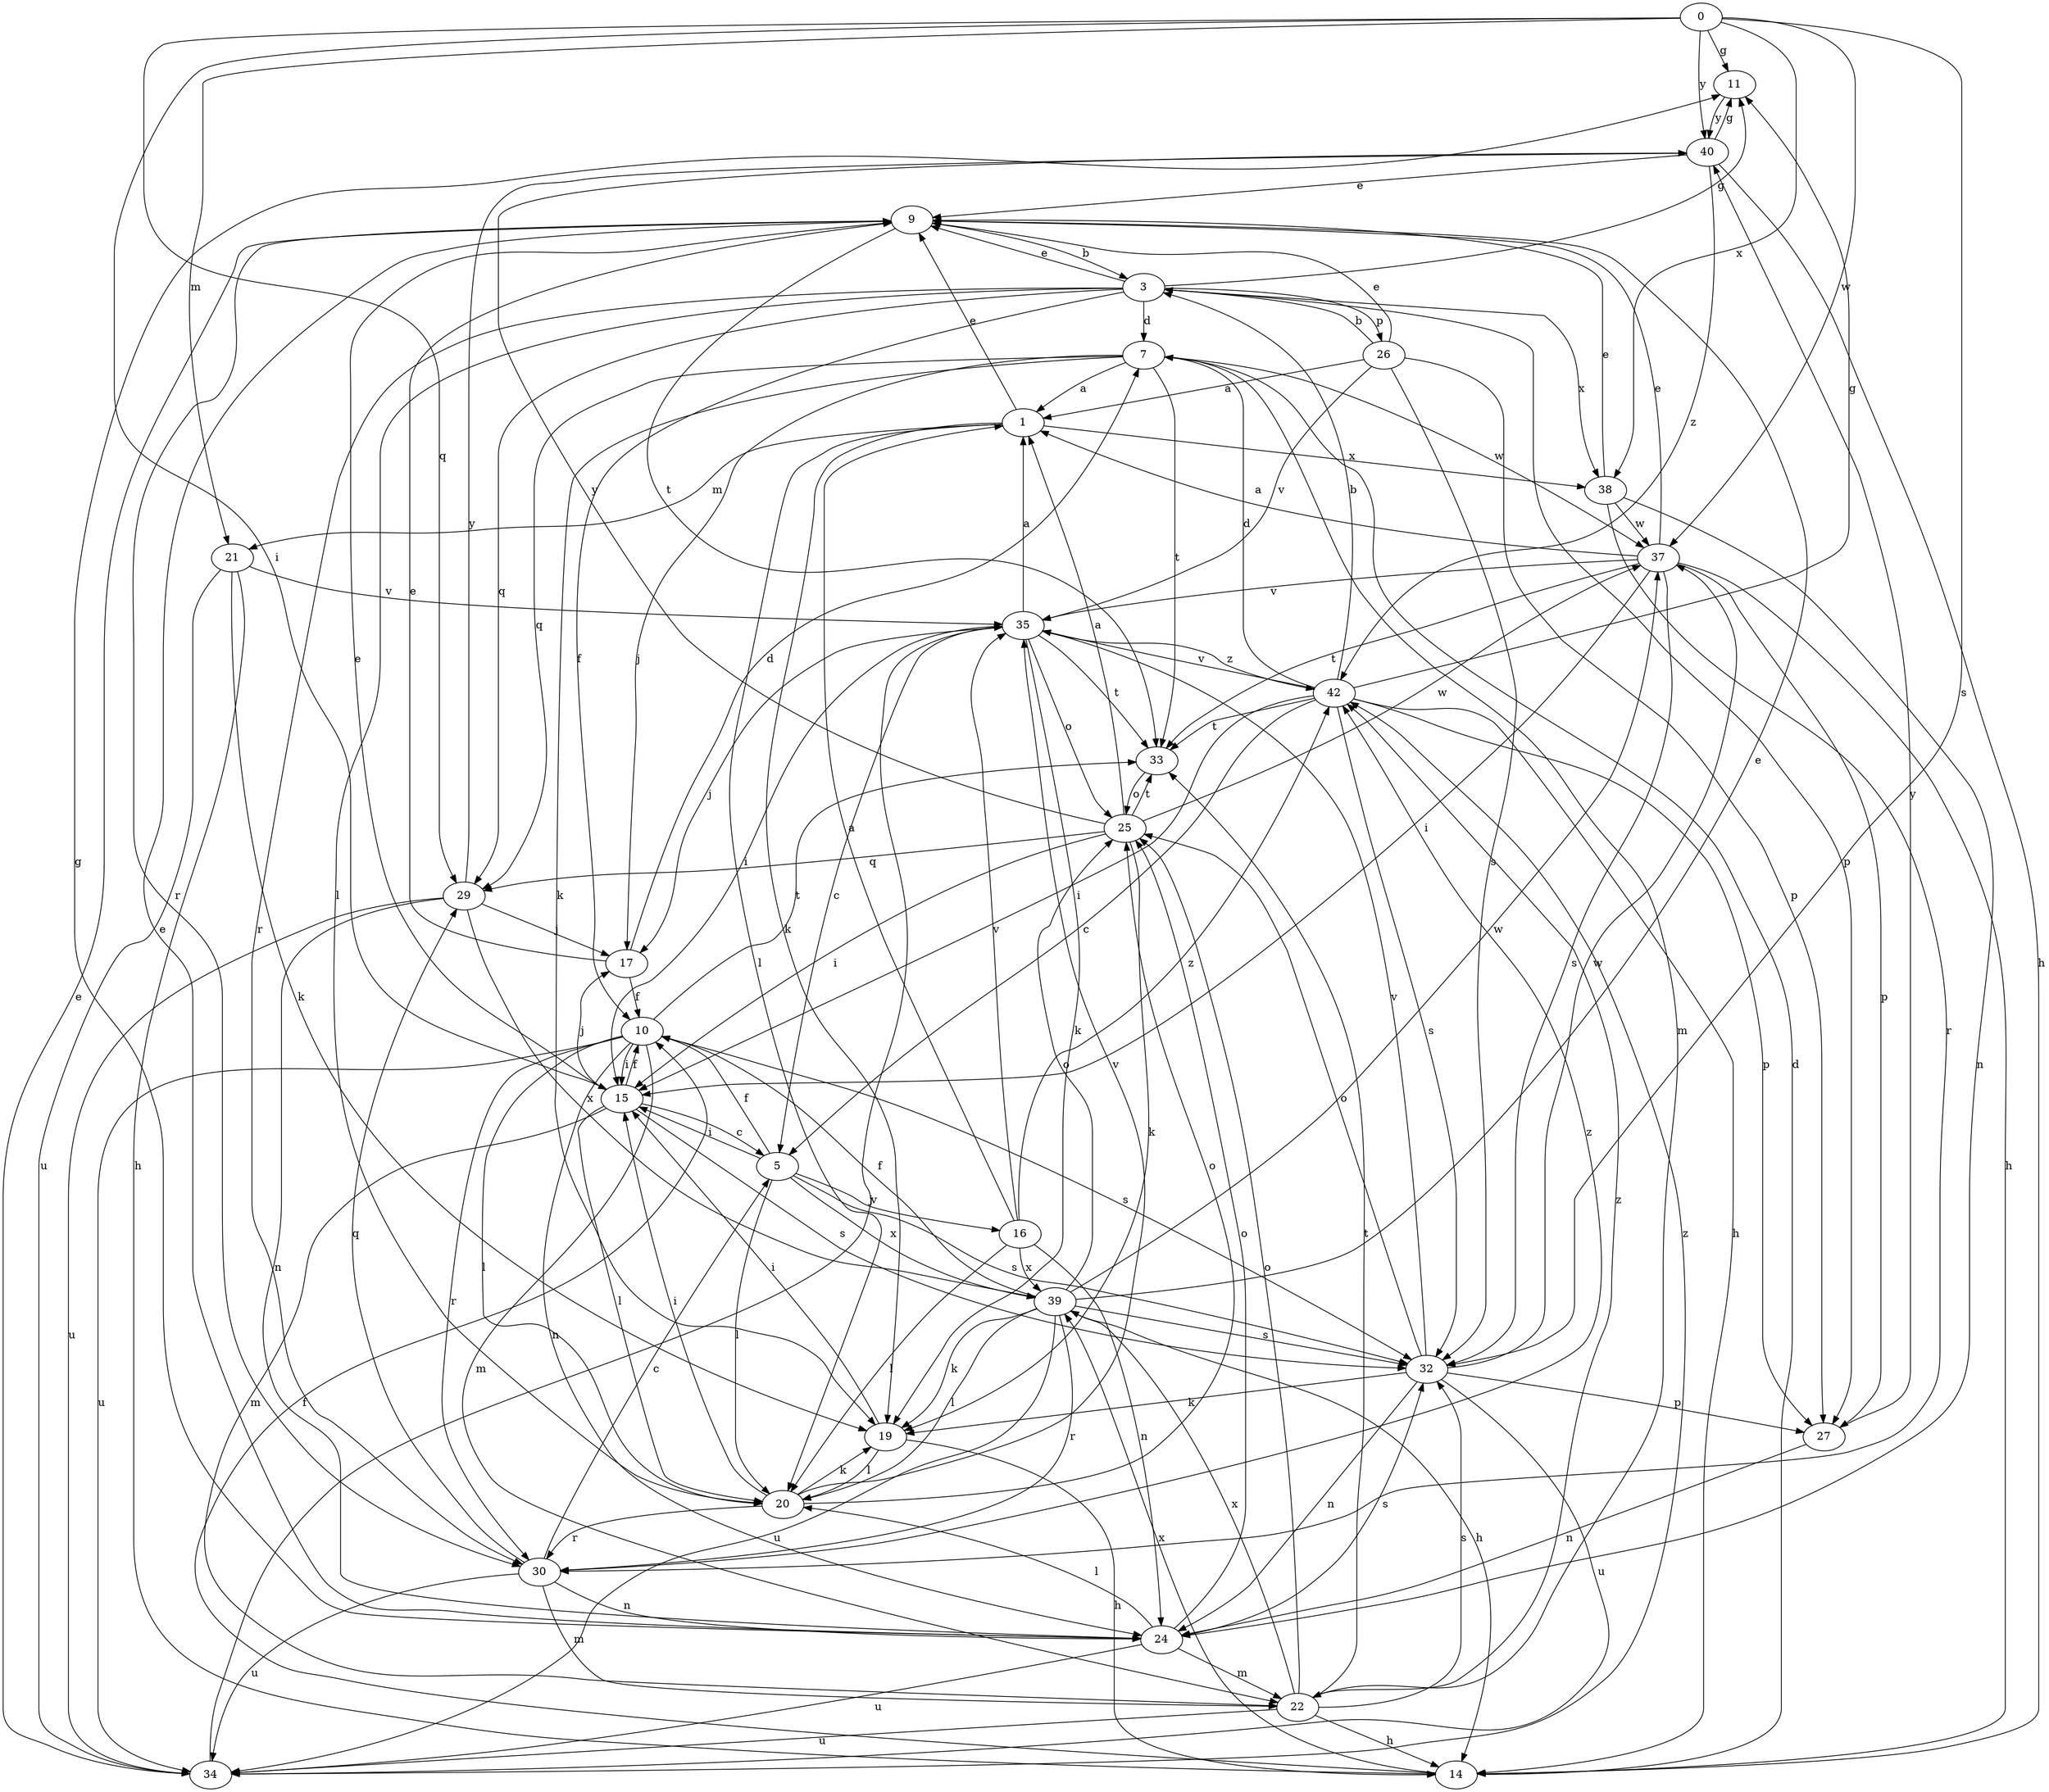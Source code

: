 strict digraph  {
0;
1;
3;
5;
7;
9;
10;
11;
14;
15;
16;
17;
19;
20;
21;
22;
24;
25;
26;
27;
29;
30;
32;
33;
34;
35;
37;
38;
39;
40;
42;
0 -> 11  [label=g];
0 -> 15  [label=i];
0 -> 21  [label=m];
0 -> 29  [label=q];
0 -> 32  [label=s];
0 -> 37  [label=w];
0 -> 38  [label=x];
0 -> 40  [label=y];
1 -> 9  [label=e];
1 -> 19  [label=k];
1 -> 20  [label=l];
1 -> 21  [label=m];
1 -> 38  [label=x];
3 -> 7  [label=d];
3 -> 9  [label=e];
3 -> 10  [label=f];
3 -> 11  [label=g];
3 -> 20  [label=l];
3 -> 26  [label=p];
3 -> 27  [label=p];
3 -> 29  [label=q];
3 -> 30  [label=r];
3 -> 38  [label=x];
5 -> 10  [label=f];
5 -> 15  [label=i];
5 -> 16  [label=j];
5 -> 20  [label=l];
5 -> 32  [label=s];
5 -> 39  [label=x];
7 -> 1  [label=a];
7 -> 17  [label=j];
7 -> 19  [label=k];
7 -> 22  [label=m];
7 -> 29  [label=q];
7 -> 33  [label=t];
7 -> 37  [label=w];
9 -> 3  [label=b];
9 -> 30  [label=r];
9 -> 33  [label=t];
10 -> 15  [label=i];
10 -> 20  [label=l];
10 -> 22  [label=m];
10 -> 24  [label=n];
10 -> 30  [label=r];
10 -> 32  [label=s];
10 -> 33  [label=t];
10 -> 34  [label=u];
11 -> 40  [label=y];
14 -> 7  [label=d];
14 -> 10  [label=f];
14 -> 39  [label=x];
15 -> 5  [label=c];
15 -> 9  [label=e];
15 -> 10  [label=f];
15 -> 17  [label=j];
15 -> 20  [label=l];
15 -> 22  [label=m];
15 -> 32  [label=s];
16 -> 1  [label=a];
16 -> 20  [label=l];
16 -> 24  [label=n];
16 -> 35  [label=v];
16 -> 39  [label=x];
16 -> 42  [label=z];
17 -> 7  [label=d];
17 -> 9  [label=e];
17 -> 10  [label=f];
19 -> 14  [label=h];
19 -> 15  [label=i];
19 -> 20  [label=l];
20 -> 15  [label=i];
20 -> 19  [label=k];
20 -> 25  [label=o];
20 -> 30  [label=r];
20 -> 35  [label=v];
21 -> 14  [label=h];
21 -> 19  [label=k];
21 -> 34  [label=u];
21 -> 35  [label=v];
22 -> 14  [label=h];
22 -> 25  [label=o];
22 -> 32  [label=s];
22 -> 33  [label=t];
22 -> 34  [label=u];
22 -> 39  [label=x];
22 -> 42  [label=z];
24 -> 9  [label=e];
24 -> 11  [label=g];
24 -> 20  [label=l];
24 -> 22  [label=m];
24 -> 25  [label=o];
24 -> 32  [label=s];
24 -> 34  [label=u];
25 -> 1  [label=a];
25 -> 15  [label=i];
25 -> 19  [label=k];
25 -> 29  [label=q];
25 -> 33  [label=t];
25 -> 37  [label=w];
25 -> 40  [label=y];
26 -> 1  [label=a];
26 -> 3  [label=b];
26 -> 9  [label=e];
26 -> 27  [label=p];
26 -> 32  [label=s];
26 -> 35  [label=v];
27 -> 24  [label=n];
27 -> 40  [label=y];
29 -> 17  [label=j];
29 -> 24  [label=n];
29 -> 34  [label=u];
29 -> 39  [label=x];
29 -> 40  [label=y];
30 -> 5  [label=c];
30 -> 22  [label=m];
30 -> 24  [label=n];
30 -> 29  [label=q];
30 -> 34  [label=u];
30 -> 42  [label=z];
32 -> 19  [label=k];
32 -> 24  [label=n];
32 -> 25  [label=o];
32 -> 27  [label=p];
32 -> 34  [label=u];
32 -> 35  [label=v];
32 -> 37  [label=w];
33 -> 25  [label=o];
34 -> 9  [label=e];
34 -> 35  [label=v];
34 -> 42  [label=z];
35 -> 1  [label=a];
35 -> 5  [label=c];
35 -> 15  [label=i];
35 -> 17  [label=j];
35 -> 19  [label=k];
35 -> 25  [label=o];
35 -> 33  [label=t];
35 -> 42  [label=z];
37 -> 1  [label=a];
37 -> 9  [label=e];
37 -> 14  [label=h];
37 -> 15  [label=i];
37 -> 27  [label=p];
37 -> 32  [label=s];
37 -> 33  [label=t];
37 -> 35  [label=v];
38 -> 9  [label=e];
38 -> 24  [label=n];
38 -> 30  [label=r];
38 -> 37  [label=w];
39 -> 9  [label=e];
39 -> 10  [label=f];
39 -> 14  [label=h];
39 -> 19  [label=k];
39 -> 20  [label=l];
39 -> 25  [label=o];
39 -> 30  [label=r];
39 -> 32  [label=s];
39 -> 34  [label=u];
39 -> 37  [label=w];
40 -> 9  [label=e];
40 -> 11  [label=g];
40 -> 14  [label=h];
40 -> 42  [label=z];
42 -> 3  [label=b];
42 -> 5  [label=c];
42 -> 7  [label=d];
42 -> 11  [label=g];
42 -> 14  [label=h];
42 -> 15  [label=i];
42 -> 27  [label=p];
42 -> 32  [label=s];
42 -> 33  [label=t];
42 -> 35  [label=v];
}
